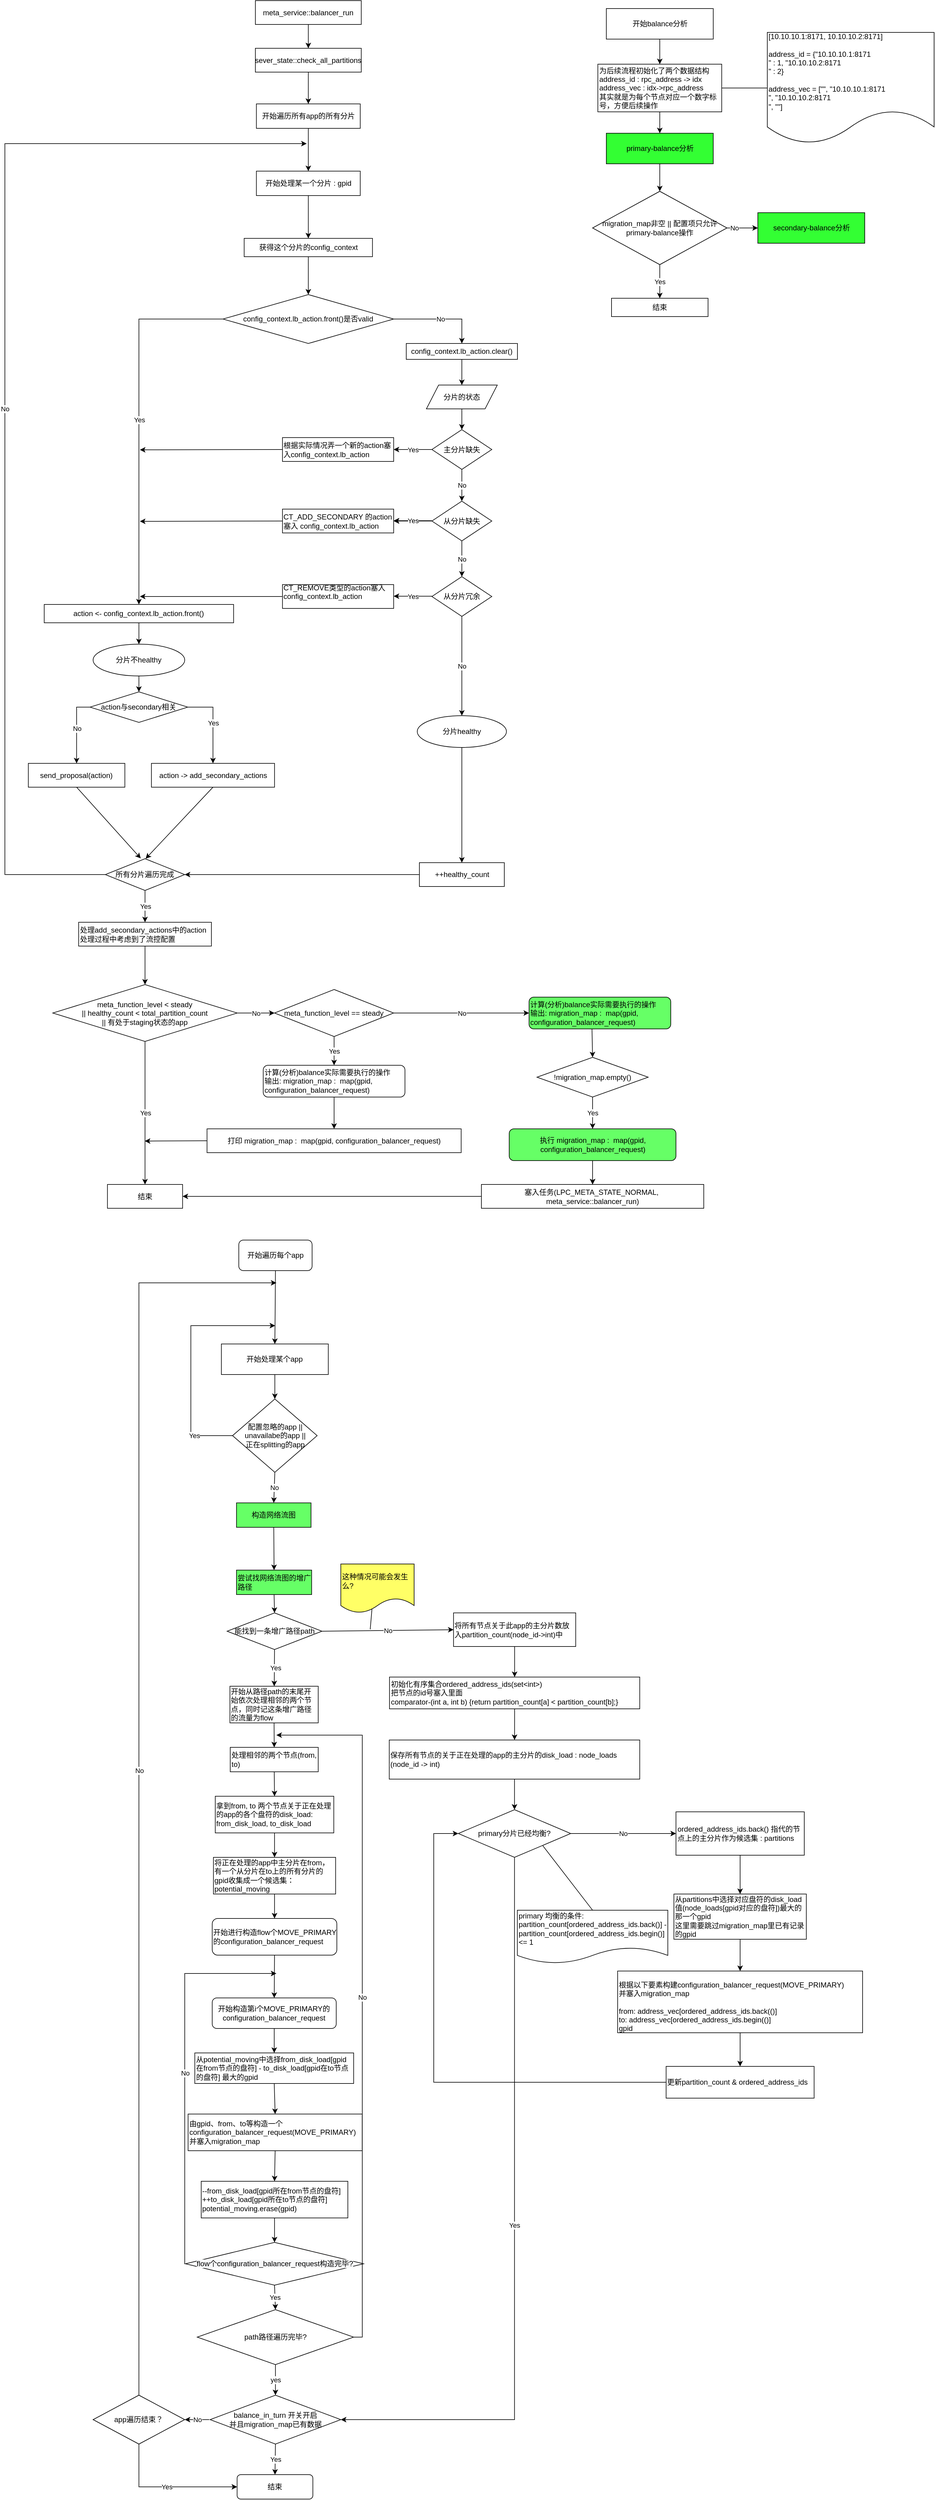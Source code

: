 <mxfile version="17.4.0" type="github">
  <diagram name="Page-1" id="edf60f1a-56cd-e834-aa8a-f176f3a09ee4">
    <mxGraphModel dx="1186" dy="764" grid="1" gridSize="13" guides="1" tooltips="1" connect="1" arrows="1" fold="1" page="1" pageScale="1" pageWidth="1200" pageHeight="1920" background="none" math="0" shadow="0">
      <root>
        <mxCell id="0" />
        <mxCell id="1" parent="0" />
        <mxCell id="inHCAh-rtTuk2Lil4JLo-1" value="开始遍历所有app的所有分片" style="rounded=0;whiteSpace=wrap;html=1;" parent="1" vertex="1">
          <mxGeometry x="489.69" y="221" width="170" height="40" as="geometry" />
        </mxCell>
        <mxCell id="inHCAh-rtTuk2Lil4JLo-2" value="开始处理某一个分片 : gpid" style="rounded=0;whiteSpace=wrap;html=1;" parent="1" vertex="1">
          <mxGeometry x="489.69" y="331" width="170" height="40" as="geometry" />
        </mxCell>
        <mxCell id="inHCAh-rtTuk2Lil4JLo-3" value="获得这个分片的config_context" style="rounded=0;whiteSpace=wrap;html=1;align=center;" parent="1" vertex="1">
          <mxGeometry x="469.69" y="441" width="210" height="30" as="geometry" />
        </mxCell>
        <mxCell id="inHCAh-rtTuk2Lil4JLo-4" value="config_context.lb_action.front()是否valid" style="rhombus;whiteSpace=wrap;html=1;" parent="1" vertex="1">
          <mxGeometry x="435" y="533" width="279.38" height="80" as="geometry" />
        </mxCell>
        <mxCell id="inHCAh-rtTuk2Lil4JLo-5" value="action &amp;lt;- config_context.lb_action.front()" style="rounded=0;whiteSpace=wrap;html=1;" parent="1" vertex="1">
          <mxGeometry x="142.38" y="1040" width="310" height="30" as="geometry" />
        </mxCell>
        <mxCell id="inHCAh-rtTuk2Lil4JLo-13" value="action与secondary相关" style="rhombus;whiteSpace=wrap;html=1;" parent="1" vertex="1">
          <mxGeometry x="217.38" y="1183" width="160" height="50" as="geometry" />
        </mxCell>
        <mxCell id="inHCAh-rtTuk2Lil4JLo-14" value="send_proposal(action)" style="rounded=0;whiteSpace=wrap;html=1;" parent="1" vertex="1">
          <mxGeometry x="116.38" y="1300" width="158" height="39" as="geometry" />
        </mxCell>
        <mxCell id="inHCAh-rtTuk2Lil4JLo-15" value="action -&amp;gt; add_secondary_actions" style="rounded=0;whiteSpace=wrap;html=1;" parent="1" vertex="1">
          <mxGeometry x="317.88" y="1300" width="201.5" height="39" as="geometry" />
        </mxCell>
        <mxCell id="inHCAh-rtTuk2Lil4JLo-18" value="meta_function_level &amp;lt; steady&lt;br&gt;|| healthy_count &amp;lt; total_partition_count&lt;br&gt;|| 有处于staging状态的app" style="rhombus;whiteSpace=wrap;html=1;align=center;" parent="1" vertex="1">
          <mxGeometry x="156.38" y="1662" width="302" height="93" as="geometry" />
        </mxCell>
        <mxCell id="inHCAh-rtTuk2Lil4JLo-19" value="结束" style="rounded=0;whiteSpace=wrap;html=1;" parent="1" vertex="1">
          <mxGeometry x="245.88" y="1989" width="123" height="39" as="geometry" />
        </mxCell>
        <mxCell id="inHCAh-rtTuk2Lil4JLo-20" value="meta_function_level == steady" style="rhombus;whiteSpace=wrap;html=1;" parent="1" vertex="1">
          <mxGeometry x="519.38" y="1670" width="195" height="77" as="geometry" />
        </mxCell>
        <mxCell id="inHCAh-rtTuk2Lil4JLo-22" value="&lt;span&gt;计算(分析)balance实际需要执行的操作&lt;/span&gt;&lt;br&gt;&lt;span&gt;输出: migration_map :&amp;nbsp;&amp;nbsp;&lt;/span&gt;&lt;span&gt;map(gpid, configuration_balancer_request)&lt;/span&gt;" style="rounded=1;whiteSpace=wrap;html=1;align=left;" parent="1" vertex="1">
          <mxGeometry x="500.88" y="1794" width="232" height="52" as="geometry" />
        </mxCell>
        <mxCell id="inHCAh-rtTuk2Lil4JLo-24" value="!migration_map.empty()" style="rhombus;whiteSpace=wrap;html=1;" parent="1" vertex="1">
          <mxGeometry x="949" y="1781" width="182" height="65" as="geometry" />
        </mxCell>
        <mxCell id="inHCAh-rtTuk2Lil4JLo-26" value="&lt;span style=&quot;text-align: left&quot;&gt;打印 migration_map :&amp;nbsp;&amp;nbsp;&lt;/span&gt;&lt;span style=&quot;text-align: left&quot;&gt;map(gpid, configuration_balancer_request)&lt;/span&gt;" style="rounded=0;whiteSpace=wrap;html=1;" parent="1" vertex="1">
          <mxGeometry x="408.88" y="1898" width="416" height="39" as="geometry" />
        </mxCell>
        <mxCell id="inHCAh-rtTuk2Lil4JLo-27" value="塞入任务(LPC_META_STATE_NORMAL,&amp;nbsp; meta_service::balancer_run)" style="rounded=0;whiteSpace=wrap;html=1;" parent="1" vertex="1">
          <mxGeometry x="858" y="1989" width="364" height="39" as="geometry" />
        </mxCell>
        <mxCell id="inHCAh-rtTuk2Lil4JLo-28" value="" style="endArrow=classic;html=1;rounded=0;exitX=0.5;exitY=1;exitDx=0;exitDy=0;entryX=0.5;entryY=0;entryDx=0;entryDy=0;" parent="1" source="inHCAh-rtTuk2Lil4JLo-1" target="inHCAh-rtTuk2Lil4JLo-2" edge="1">
          <mxGeometry width="50" height="50" relative="1" as="geometry">
            <mxPoint x="698" y="466" as="sourcePoint" />
            <mxPoint x="748" y="416" as="targetPoint" />
          </mxGeometry>
        </mxCell>
        <mxCell id="inHCAh-rtTuk2Lil4JLo-29" value="" style="endArrow=classic;html=1;rounded=0;exitX=0.5;exitY=1;exitDx=0;exitDy=0;entryX=0.5;entryY=0;entryDx=0;entryDy=0;" parent="1" source="inHCAh-rtTuk2Lil4JLo-2" target="inHCAh-rtTuk2Lil4JLo-3" edge="1">
          <mxGeometry width="50" height="50" relative="1" as="geometry">
            <mxPoint x="698" y="596" as="sourcePoint" />
            <mxPoint x="748" y="546" as="targetPoint" />
          </mxGeometry>
        </mxCell>
        <mxCell id="inHCAh-rtTuk2Lil4JLo-30" value="" style="endArrow=classic;html=1;rounded=0;exitX=0.5;exitY=1;exitDx=0;exitDy=0;entryX=0.5;entryY=0;entryDx=0;entryDy=0;" parent="1" source="inHCAh-rtTuk2Lil4JLo-3" target="inHCAh-rtTuk2Lil4JLo-4" edge="1">
          <mxGeometry width="50" height="50" relative="1" as="geometry">
            <mxPoint x="698" y="700" as="sourcePoint" />
            <mxPoint x="748" y="650" as="targetPoint" />
          </mxGeometry>
        </mxCell>
        <mxCell id="inHCAh-rtTuk2Lil4JLo-33" value="分片不healthy" style="ellipse;whiteSpace=wrap;html=1;" parent="1" vertex="1">
          <mxGeometry x="222.38" y="1105" width="150" height="52" as="geometry" />
        </mxCell>
        <mxCell id="inHCAh-rtTuk2Lil4JLo-34" value="分片的状态" style="shape=parallelogram;perimeter=parallelogramPerimeter;whiteSpace=wrap;html=1;fixedSize=1;" parent="1" vertex="1">
          <mxGeometry x="768" y="681" width="116" height="39" as="geometry" />
        </mxCell>
        <mxCell id="inHCAh-rtTuk2Lil4JLo-35" value="主分片缺失" style="rhombus;whiteSpace=wrap;html=1;" parent="1" vertex="1">
          <mxGeometry x="777" y="754" width="98" height="65" as="geometry" />
        </mxCell>
        <mxCell id="inHCAh-rtTuk2Lil4JLo-113" value="" style="edgeStyle=orthogonalEdgeStyle;rounded=0;orthogonalLoop=1;jettySize=auto;html=1;" parent="1" source="inHCAh-rtTuk2Lil4JLo-36" target="inHCAh-rtTuk2Lil4JLo-84" edge="1">
          <mxGeometry relative="1" as="geometry" />
        </mxCell>
        <mxCell id="inHCAh-rtTuk2Lil4JLo-36" value="从分片缺失" style="rhombus;whiteSpace=wrap;html=1;" parent="1" vertex="1">
          <mxGeometry x="777" y="871" width="98" height="65" as="geometry" />
        </mxCell>
        <mxCell id="inHCAh-rtTuk2Lil4JLo-37" value="从分片冗余" style="rhombus;whiteSpace=wrap;html=1;" parent="1" vertex="1">
          <mxGeometry x="777" y="994.5" width="98" height="65" as="geometry" />
        </mxCell>
        <mxCell id="inHCAh-rtTuk2Lil4JLo-38" value="" style="endArrow=classic;html=1;rounded=0;exitX=0.5;exitY=1;exitDx=0;exitDy=0;entryX=0.5;entryY=0;entryDx=0;entryDy=0;" parent="1" source="inHCAh-rtTuk2Lil4JLo-34" target="inHCAh-rtTuk2Lil4JLo-35" edge="1">
          <mxGeometry width="50" height="50" relative="1" as="geometry">
            <mxPoint x="663" y="895" as="sourcePoint" />
            <mxPoint x="713" y="845" as="targetPoint" />
          </mxGeometry>
        </mxCell>
        <mxCell id="inHCAh-rtTuk2Lil4JLo-44" value="" style="endArrow=classic;html=1;rounded=0;exitX=0.5;exitY=1;exitDx=0;exitDy=0;entryX=0.5;entryY=0;entryDx=0;entryDy=0;" parent="1" source="inHCAh-rtTuk2Lil4JLo-35" target="inHCAh-rtTuk2Lil4JLo-36" edge="1">
          <mxGeometry relative="1" as="geometry">
            <mxPoint x="572" y="897" as="sourcePoint" />
            <mxPoint x="732" y="897" as="targetPoint" />
          </mxGeometry>
        </mxCell>
        <mxCell id="inHCAh-rtTuk2Lil4JLo-45" value="No" style="edgeLabel;resizable=0;html=1;align=center;verticalAlign=middle;" parent="inHCAh-rtTuk2Lil4JLo-44" connectable="0" vertex="1">
          <mxGeometry relative="1" as="geometry" />
        </mxCell>
        <mxCell id="inHCAh-rtTuk2Lil4JLo-47" value="" style="endArrow=classic;html=1;rounded=0;entryX=0.5;entryY=0;entryDx=0;entryDy=0;exitX=0.5;exitY=1;exitDx=0;exitDy=0;" parent="1" source="inHCAh-rtTuk2Lil4JLo-36" target="inHCAh-rtTuk2Lil4JLo-37" edge="1">
          <mxGeometry relative="1" as="geometry">
            <mxPoint x="910" y="936" as="sourcePoint" />
            <mxPoint x="839" y="884" as="targetPoint" />
          </mxGeometry>
        </mxCell>
        <mxCell id="inHCAh-rtTuk2Lil4JLo-48" value="No" style="edgeLabel;resizable=0;html=1;align=center;verticalAlign=middle;" parent="inHCAh-rtTuk2Lil4JLo-47" connectable="0" vertex="1">
          <mxGeometry relative="1" as="geometry" />
        </mxCell>
        <mxCell id="inHCAh-rtTuk2Lil4JLo-49" value="" style="endArrow=classic;html=1;rounded=0;entryX=0.5;entryY=0;entryDx=0;entryDy=0;exitX=0.5;exitY=1;exitDx=0;exitDy=0;" parent="1" source="inHCAh-rtTuk2Lil4JLo-37" target="inHCAh-rtTuk2Lil4JLo-63" edge="1">
          <mxGeometry relative="1" as="geometry">
            <mxPoint x="1001" y="988" as="sourcePoint" />
            <mxPoint x="826" y="1079" as="targetPoint" />
          </mxGeometry>
        </mxCell>
        <mxCell id="inHCAh-rtTuk2Lil4JLo-50" value="No" style="edgeLabel;resizable=0;html=1;align=center;verticalAlign=middle;" parent="inHCAh-rtTuk2Lil4JLo-49" connectable="0" vertex="1">
          <mxGeometry relative="1" as="geometry" />
        </mxCell>
        <mxCell id="inHCAh-rtTuk2Lil4JLo-51" value="" style="endArrow=classic;html=1;rounded=0;exitX=0.5;exitY=1;exitDx=0;exitDy=0;entryX=0.5;entryY=0;entryDx=0;entryDy=0;" parent="1" source="inHCAh-rtTuk2Lil4JLo-5" target="inHCAh-rtTuk2Lil4JLo-33" edge="1">
          <mxGeometry width="50" height="50" relative="1" as="geometry">
            <mxPoint x="571.38" y="1194" as="sourcePoint" />
            <mxPoint x="621.38" y="1144" as="targetPoint" />
          </mxGeometry>
        </mxCell>
        <mxCell id="inHCAh-rtTuk2Lil4JLo-52" value="" style="endArrow=classic;html=1;rounded=0;exitX=0;exitY=0.5;exitDx=0;exitDy=0;entryX=0.5;entryY=0;entryDx=0;entryDy=0;edgeStyle=orthogonalEdgeStyle;" parent="1" source="inHCAh-rtTuk2Lil4JLo-4" target="inHCAh-rtTuk2Lil4JLo-5" edge="1">
          <mxGeometry relative="1" as="geometry">
            <mxPoint x="494" y="637" as="sourcePoint" />
            <mxPoint x="698" y="663" as="targetPoint" />
          </mxGeometry>
        </mxCell>
        <mxCell id="inHCAh-rtTuk2Lil4JLo-53" value="Yes" style="edgeLabel;resizable=0;html=1;align=center;verticalAlign=middle;" parent="inHCAh-rtTuk2Lil4JLo-52" connectable="0" vertex="1">
          <mxGeometry relative="1" as="geometry" />
        </mxCell>
        <mxCell id="inHCAh-rtTuk2Lil4JLo-54" value="" style="endArrow=classic;html=1;rounded=0;exitX=1;exitY=0.5;exitDx=0;exitDy=0;entryX=0.5;entryY=0;entryDx=0;entryDy=0;edgeStyle=orthogonalEdgeStyle;" parent="1" source="inHCAh-rtTuk2Lil4JLo-4" target="inHCAh-rtTuk2Lil4JLo-81" edge="1">
          <mxGeometry relative="1" as="geometry">
            <mxPoint x="1047" y="533" as="sourcePoint" />
            <mxPoint x="962" y="641" as="targetPoint" />
          </mxGeometry>
        </mxCell>
        <mxCell id="inHCAh-rtTuk2Lil4JLo-55" value="No" style="edgeLabel;resizable=0;html=1;align=center;verticalAlign=middle;" parent="inHCAh-rtTuk2Lil4JLo-54" connectable="0" vertex="1">
          <mxGeometry relative="1" as="geometry" />
        </mxCell>
        <mxCell id="inHCAh-rtTuk2Lil4JLo-56" value="" style="endArrow=classic;html=1;rounded=0;exitX=0.5;exitY=1;exitDx=0;exitDy=0;entryX=0.5;entryY=0;entryDx=0;entryDy=0;" parent="1" source="inHCAh-rtTuk2Lil4JLo-33" target="inHCAh-rtTuk2Lil4JLo-13" edge="1">
          <mxGeometry width="50" height="50" relative="1" as="geometry">
            <mxPoint x="103.38" y="1103" as="sourcePoint" />
            <mxPoint x="153.38" y="1053" as="targetPoint" />
          </mxGeometry>
        </mxCell>
        <mxCell id="inHCAh-rtTuk2Lil4JLo-58" value="" style="endArrow=classic;html=1;rounded=0;exitX=0;exitY=0.5;exitDx=0;exitDy=0;edgeStyle=orthogonalEdgeStyle;entryX=0.5;entryY=0;entryDx=0;entryDy=0;" parent="1" source="inHCAh-rtTuk2Lil4JLo-13" target="inHCAh-rtTuk2Lil4JLo-14" edge="1">
          <mxGeometry relative="1" as="geometry">
            <mxPoint x="90.38" y="1235" as="sourcePoint" />
            <mxPoint x="195" y="1293.5" as="targetPoint" />
          </mxGeometry>
        </mxCell>
        <mxCell id="inHCAh-rtTuk2Lil4JLo-59" value="No" style="edgeLabel;resizable=0;html=1;align=center;verticalAlign=middle;" parent="inHCAh-rtTuk2Lil4JLo-58" connectable="0" vertex="1">
          <mxGeometry relative="1" as="geometry" />
        </mxCell>
        <mxCell id="inHCAh-rtTuk2Lil4JLo-60" value="" style="endArrow=classic;html=1;rounded=0;entryX=0.5;entryY=0;entryDx=0;entryDy=0;exitX=1;exitY=0.5;exitDx=0;exitDy=0;edgeStyle=orthogonalEdgeStyle;" parent="1" source="inHCAh-rtTuk2Lil4JLo-13" target="inHCAh-rtTuk2Lil4JLo-15" edge="1">
          <mxGeometry relative="1" as="geometry">
            <mxPoint x="230.38" y="1221" as="sourcePoint" />
            <mxPoint x="208.38" y="1313" as="targetPoint" />
          </mxGeometry>
        </mxCell>
        <mxCell id="inHCAh-rtTuk2Lil4JLo-61" value="Yes" style="edgeLabel;resizable=0;html=1;align=center;verticalAlign=middle;" parent="inHCAh-rtTuk2Lil4JLo-60" connectable="0" vertex="1">
          <mxGeometry relative="1" as="geometry" />
        </mxCell>
        <mxCell id="inHCAh-rtTuk2Lil4JLo-62" value="++healthy_count" style="rounded=0;whiteSpace=wrap;html=1;" parent="1" vertex="1">
          <mxGeometry x="756.5" y="1462.5" width="139" height="39" as="geometry" />
        </mxCell>
        <mxCell id="inHCAh-rtTuk2Lil4JLo-63" value="分片healthy" style="ellipse;whiteSpace=wrap;html=1;" parent="1" vertex="1">
          <mxGeometry x="753" y="1222" width="146" height="52" as="geometry" />
        </mxCell>
        <mxCell id="inHCAh-rtTuk2Lil4JLo-64" value="" style="endArrow=classic;html=1;rounded=0;exitX=0.5;exitY=1;exitDx=0;exitDy=0;entryX=0.5;entryY=0;entryDx=0;entryDy=0;" parent="1" source="inHCAh-rtTuk2Lil4JLo-63" target="inHCAh-rtTuk2Lil4JLo-62" edge="1">
          <mxGeometry width="50" height="50" relative="1" as="geometry">
            <mxPoint x="572" y="1194" as="sourcePoint" />
            <mxPoint x="622" y="1144" as="targetPoint" />
          </mxGeometry>
        </mxCell>
        <mxCell id="inHCAh-rtTuk2Lil4JLo-65" value="" style="endArrow=classic;html=1;rounded=0;exitX=0.5;exitY=1;exitDx=0;exitDy=0;entryX=0.463;entryY=-0.013;entryDx=0;entryDy=0;entryPerimeter=0;" parent="1" edge="1">
          <mxGeometry width="50" height="50" relative="1" as="geometry">
            <mxPoint x="195.38" y="1339" as="sourcePoint" />
            <mxPoint x="300.375" y="1455.493" as="targetPoint" />
          </mxGeometry>
        </mxCell>
        <mxCell id="inHCAh-rtTuk2Lil4JLo-66" value="" style="endArrow=classic;html=1;rounded=0;exitX=0.5;exitY=1;exitDx=0;exitDy=0;entryX=0.5;entryY=0;entryDx=0;entryDy=0;" parent="1" source="inHCAh-rtTuk2Lil4JLo-15" edge="1">
          <mxGeometry width="50" height="50" relative="1" as="geometry">
            <mxPoint x="493.38" y="1441" as="sourcePoint" />
            <mxPoint x="308.415" y="1456" as="targetPoint" />
          </mxGeometry>
        </mxCell>
        <mxCell id="inHCAh-rtTuk2Lil4JLo-68" value="处理add_secondary_actions中的action&lt;br&gt;处理过程中考虑到了流控配置" style="rounded=0;whiteSpace=wrap;html=1;align=left;" parent="1" vertex="1">
          <mxGeometry x="198.73" y="1560" width="217.31" height="39" as="geometry" />
        </mxCell>
        <mxCell id="inHCAh-rtTuk2Lil4JLo-69" value="所有分片遍历完成" style="rhombus;whiteSpace=wrap;html=1;" parent="1" vertex="1">
          <mxGeometry x="242.38" y="1456" width="130" height="52" as="geometry" />
        </mxCell>
        <mxCell id="inHCAh-rtTuk2Lil4JLo-71" value="" style="endArrow=classic;html=1;rounded=0;exitX=0;exitY=0.5;exitDx=0;exitDy=0;edgeStyle=orthogonalEdgeStyle;" parent="1" source="inHCAh-rtTuk2Lil4JLo-69" edge="1">
          <mxGeometry relative="1" as="geometry">
            <mxPoint x="117" y="1235" as="sourcePoint" />
            <mxPoint x="572" y="286" as="targetPoint" />
            <Array as="points">
              <mxPoint x="78" y="1482" />
              <mxPoint x="78" y="286" />
            </Array>
          </mxGeometry>
        </mxCell>
        <mxCell id="inHCAh-rtTuk2Lil4JLo-72" value="No" style="edgeLabel;resizable=0;html=1;align=center;verticalAlign=middle;" parent="inHCAh-rtTuk2Lil4JLo-71" connectable="0" vertex="1">
          <mxGeometry relative="1" as="geometry" />
        </mxCell>
        <mxCell id="inHCAh-rtTuk2Lil4JLo-74" value="" style="endArrow=classic;html=1;rounded=0;exitX=0.5;exitY=1;exitDx=0;exitDy=0;entryX=0.5;entryY=0;entryDx=0;entryDy=0;" parent="1" source="inHCAh-rtTuk2Lil4JLo-69" target="inHCAh-rtTuk2Lil4JLo-68" edge="1">
          <mxGeometry relative="1" as="geometry">
            <mxPoint x="169" y="1306.5" as="sourcePoint" />
            <mxPoint x="269" y="1306.5" as="targetPoint" />
          </mxGeometry>
        </mxCell>
        <mxCell id="inHCAh-rtTuk2Lil4JLo-75" value="Yes" style="edgeLabel;resizable=0;html=1;align=center;verticalAlign=middle;" parent="inHCAh-rtTuk2Lil4JLo-74" connectable="0" vertex="1">
          <mxGeometry relative="1" as="geometry" />
        </mxCell>
        <mxCell id="inHCAh-rtTuk2Lil4JLo-77" value="" style="endArrow=classic;html=1;rounded=0;exitX=0;exitY=0.5;exitDx=0;exitDy=0;entryX=1;entryY=0.5;entryDx=0;entryDy=0;" parent="1" source="inHCAh-rtTuk2Lil4JLo-62" target="inHCAh-rtTuk2Lil4JLo-69" edge="1">
          <mxGeometry relative="1" as="geometry">
            <mxPoint x="585" y="1261" as="sourcePoint" />
            <mxPoint x="685" y="1261" as="targetPoint" />
          </mxGeometry>
        </mxCell>
        <mxCell id="inHCAh-rtTuk2Lil4JLo-79" value="" style="endArrow=classic;html=1;rounded=0;exitX=0.5;exitY=1;exitDx=0;exitDy=0;entryX=0.5;entryY=0;entryDx=0;entryDy=0;" parent="1" source="inHCAh-rtTuk2Lil4JLo-68" target="inHCAh-rtTuk2Lil4JLo-18" edge="1">
          <mxGeometry width="50" height="50" relative="1" as="geometry">
            <mxPoint x="533" y="1590" as="sourcePoint" />
            <mxPoint x="583" y="1540" as="targetPoint" />
          </mxGeometry>
        </mxCell>
        <mxCell id="inHCAh-rtTuk2Lil4JLo-81" value="&lt;span&gt;config_context.lb_action.clear()&lt;/span&gt;" style="rounded=0;whiteSpace=wrap;html=1;" parent="1" vertex="1">
          <mxGeometry x="735" y="613" width="182" height="26" as="geometry" />
        </mxCell>
        <mxCell id="inHCAh-rtTuk2Lil4JLo-82" value="" style="endArrow=classic;html=1;rounded=0;exitX=0.5;exitY=1;exitDx=0;exitDy=0;" parent="1" source="inHCAh-rtTuk2Lil4JLo-81" target="inHCAh-rtTuk2Lil4JLo-34" edge="1">
          <mxGeometry width="50" height="50" relative="1" as="geometry">
            <mxPoint x="533" y="791" as="sourcePoint" />
            <mxPoint x="583" y="741" as="targetPoint" />
          </mxGeometry>
        </mxCell>
        <mxCell id="inHCAh-rtTuk2Lil4JLo-83" value="根据实际情况弄一个新的action塞入config_context.lb_action" style="rounded=0;whiteSpace=wrap;html=1;align=left;" parent="1" vertex="1">
          <mxGeometry x="532.38" y="767" width="182" height="39" as="geometry" />
        </mxCell>
        <mxCell id="inHCAh-rtTuk2Lil4JLo-84" value="CT_ADD_SECONDARY 的action塞入 config_context.lb_action" style="rounded=0;whiteSpace=wrap;html=1;align=left;" parent="1" vertex="1">
          <mxGeometry x="532.38" y="884" width="182" height="39" as="geometry" />
        </mxCell>
        <mxCell id="inHCAh-rtTuk2Lil4JLo-85" value="CT_REMOVE类型的action塞入config_context.lb_action&lt;br&gt;&amp;nbsp;" style="rounded=0;whiteSpace=wrap;html=1;align=left;" parent="1" vertex="1">
          <mxGeometry x="532.38" y="1007.5" width="182" height="39" as="geometry" />
        </mxCell>
        <mxCell id="inHCAh-rtTuk2Lil4JLo-87" value="" style="endArrow=classic;html=1;rounded=0;exitX=0.5;exitY=1;exitDx=0;exitDy=0;entryX=0.5;entryY=0;entryDx=0;entryDy=0;" parent="1" source="inHCAh-rtTuk2Lil4JLo-20" target="inHCAh-rtTuk2Lil4JLo-22" edge="1">
          <mxGeometry relative="1" as="geometry">
            <mxPoint x="637" y="1781" as="sourcePoint" />
            <mxPoint x="737" y="1781" as="targetPoint" />
          </mxGeometry>
        </mxCell>
        <mxCell id="inHCAh-rtTuk2Lil4JLo-88" value="Yes" style="edgeLabel;resizable=0;html=1;align=center;verticalAlign=middle;" parent="inHCAh-rtTuk2Lil4JLo-87" connectable="0" vertex="1">
          <mxGeometry relative="1" as="geometry" />
        </mxCell>
        <mxCell id="inHCAh-rtTuk2Lil4JLo-89" value="" style="endArrow=classic;html=1;rounded=0;exitX=0;exitY=0.5;exitDx=0;exitDy=0;" parent="1" source="inHCAh-rtTuk2Lil4JLo-26" edge="1">
          <mxGeometry width="50" height="50" relative="1" as="geometry">
            <mxPoint x="169" y="1870" as="sourcePoint" />
            <mxPoint x="307" y="1918" as="targetPoint" />
          </mxGeometry>
        </mxCell>
        <mxCell id="inHCAh-rtTuk2Lil4JLo-90" value="" style="endArrow=classic;html=1;rounded=0;exitX=0.5;exitY=1;exitDx=0;exitDy=0;entryX=0.5;entryY=0;entryDx=0;entryDy=0;" parent="1" source="inHCAh-rtTuk2Lil4JLo-22" target="inHCAh-rtTuk2Lil4JLo-26" edge="1">
          <mxGeometry width="50" height="50" relative="1" as="geometry">
            <mxPoint x="208" y="1857" as="sourcePoint" />
            <mxPoint x="258" y="1807" as="targetPoint" />
          </mxGeometry>
        </mxCell>
        <mxCell id="inHCAh-rtTuk2Lil4JLo-92" value="&lt;span&gt;计算(分析)balance实际需要执行的操作&lt;/span&gt;&lt;br&gt;&lt;span&gt;输出: migration_map :&amp;nbsp;&amp;nbsp;&lt;/span&gt;&lt;span&gt;map(gpid, configuration_balancer_request)&lt;/span&gt;" style="rounded=1;whiteSpace=wrap;html=1;align=left;fillColor=#66FF66;" parent="1" vertex="1">
          <mxGeometry x="936" y="1682.5" width="232" height="52" as="geometry" />
        </mxCell>
        <mxCell id="inHCAh-rtTuk2Lil4JLo-93" value="" style="endArrow=classic;html=1;rounded=0;exitX=0.5;exitY=1;exitDx=0;exitDy=0;entryX=0.5;entryY=0;entryDx=0;entryDy=0;" parent="1" source="inHCAh-rtTuk2Lil4JLo-18" target="inHCAh-rtTuk2Lil4JLo-19" edge="1">
          <mxGeometry relative="1" as="geometry">
            <mxPoint x="312" y="1820" as="sourcePoint" />
            <mxPoint x="412" y="1820" as="targetPoint" />
          </mxGeometry>
        </mxCell>
        <mxCell id="inHCAh-rtTuk2Lil4JLo-94" value="Yes" style="edgeLabel;resizable=0;html=1;align=center;verticalAlign=middle;" parent="inHCAh-rtTuk2Lil4JLo-93" connectable="0" vertex="1">
          <mxGeometry relative="1" as="geometry" />
        </mxCell>
        <mxCell id="inHCAh-rtTuk2Lil4JLo-95" value="" style="endArrow=classic;html=1;rounded=0;exitX=1;exitY=0.5;exitDx=0;exitDy=0;entryX=0;entryY=0.5;entryDx=0;entryDy=0;" parent="1" source="inHCAh-rtTuk2Lil4JLo-18" target="inHCAh-rtTuk2Lil4JLo-20" edge="1">
          <mxGeometry relative="1" as="geometry">
            <mxPoint x="481" y="1651" as="sourcePoint" />
            <mxPoint x="581" y="1651" as="targetPoint" />
          </mxGeometry>
        </mxCell>
        <mxCell id="inHCAh-rtTuk2Lil4JLo-96" value="No" style="edgeLabel;resizable=0;html=1;align=center;verticalAlign=middle;" parent="inHCAh-rtTuk2Lil4JLo-95" connectable="0" vertex="1">
          <mxGeometry relative="1" as="geometry" />
        </mxCell>
        <mxCell id="inHCAh-rtTuk2Lil4JLo-98" value="" style="endArrow=classic;html=1;rounded=0;entryX=0;entryY=0.5;entryDx=0;entryDy=0;exitX=1;exitY=0.5;exitDx=0;exitDy=0;" parent="1" source="inHCAh-rtTuk2Lil4JLo-20" target="inHCAh-rtTuk2Lil4JLo-92" edge="1">
          <mxGeometry relative="1" as="geometry">
            <mxPoint x="715" y="1703" as="sourcePoint" />
            <mxPoint x="815" y="1703" as="targetPoint" />
          </mxGeometry>
        </mxCell>
        <mxCell id="inHCAh-rtTuk2Lil4JLo-99" value="No" style="edgeLabel;resizable=0;html=1;align=center;verticalAlign=middle;" parent="inHCAh-rtTuk2Lil4JLo-98" connectable="0" vertex="1">
          <mxGeometry relative="1" as="geometry" />
        </mxCell>
        <mxCell id="inHCAh-rtTuk2Lil4JLo-100" value="" style="endArrow=classic;html=1;rounded=0;exitX=0.444;exitY=0.99;exitDx=0;exitDy=0;exitPerimeter=0;entryX=0.5;entryY=0;entryDx=0;entryDy=0;" parent="1" source="inHCAh-rtTuk2Lil4JLo-92" target="inHCAh-rtTuk2Lil4JLo-24" edge="1">
          <mxGeometry width="50" height="50" relative="1" as="geometry">
            <mxPoint x="1079" y="1805" as="sourcePoint" />
            <mxPoint x="1129" y="1755" as="targetPoint" />
          </mxGeometry>
        </mxCell>
        <mxCell id="inHCAh-rtTuk2Lil4JLo-102" value="" style="endArrow=classic;html=1;rounded=0;exitX=0.5;exitY=1;exitDx=0;exitDy=0;" parent="1" target="inHCAh-rtTuk2Lil4JLo-27" edge="1">
          <mxGeometry width="50" height="50" relative="1" as="geometry">
            <mxPoint x="1040" y="1937" as="sourcePoint" />
            <mxPoint x="1272" y="1859" as="targetPoint" />
          </mxGeometry>
        </mxCell>
        <mxCell id="inHCAh-rtTuk2Lil4JLo-103" value="" style="endArrow=classic;html=1;rounded=0;exitX=0.5;exitY=1;exitDx=0;exitDy=0;" parent="1" source="inHCAh-rtTuk2Lil4JLo-24" edge="1">
          <mxGeometry relative="1" as="geometry">
            <mxPoint x="1170" y="1833" as="sourcePoint" />
            <mxPoint x="1040" y="1898" as="targetPoint" />
          </mxGeometry>
        </mxCell>
        <mxCell id="inHCAh-rtTuk2Lil4JLo-104" value="Yes" style="edgeLabel;resizable=0;html=1;align=center;verticalAlign=middle;" parent="inHCAh-rtTuk2Lil4JLo-103" connectable="0" vertex="1">
          <mxGeometry relative="1" as="geometry" />
        </mxCell>
        <mxCell id="inHCAh-rtTuk2Lil4JLo-105" value="" style="endArrow=classic;html=1;rounded=0;exitX=0;exitY=0.5;exitDx=0;exitDy=0;entryX=1;entryY=0.5;entryDx=0;entryDy=0;" parent="1" source="inHCAh-rtTuk2Lil4JLo-27" target="inHCAh-rtTuk2Lil4JLo-19" edge="1">
          <mxGeometry width="50" height="50" relative="1" as="geometry">
            <mxPoint x="637" y="2104" as="sourcePoint" />
            <mxPoint x="687" y="2054" as="targetPoint" />
          </mxGeometry>
        </mxCell>
        <mxCell id="inHCAh-rtTuk2Lil4JLo-106" value="" style="endArrow=classic;html=1;rounded=0;exitX=0;exitY=0.5;exitDx=0;exitDy=0;entryX=1;entryY=0.5;entryDx=0;entryDy=0;" parent="1" source="inHCAh-rtTuk2Lil4JLo-35" target="inHCAh-rtTuk2Lil4JLo-83" edge="1">
          <mxGeometry relative="1" as="geometry">
            <mxPoint x="689" y="845" as="sourcePoint" />
            <mxPoint x="789" y="845" as="targetPoint" />
          </mxGeometry>
        </mxCell>
        <mxCell id="inHCAh-rtTuk2Lil4JLo-107" value="Yes" style="edgeLabel;resizable=0;html=1;align=center;verticalAlign=middle;" parent="inHCAh-rtTuk2Lil4JLo-106" connectable="0" vertex="1">
          <mxGeometry relative="1" as="geometry" />
        </mxCell>
        <mxCell id="inHCAh-rtTuk2Lil4JLo-109" value="" style="endArrow=classic;html=1;rounded=0;entryX=1;entryY=0.5;entryDx=0;entryDy=0;" parent="1" edge="1">
          <mxGeometry relative="1" as="geometry">
            <mxPoint x="777" y="903" as="sourcePoint" />
            <mxPoint x="714.38" y="903" as="targetPoint" />
          </mxGeometry>
        </mxCell>
        <mxCell id="inHCAh-rtTuk2Lil4JLo-110" value="Yes" style="edgeLabel;resizable=0;html=1;align=center;verticalAlign=middle;" parent="inHCAh-rtTuk2Lil4JLo-109" connectable="0" vertex="1">
          <mxGeometry relative="1" as="geometry" />
        </mxCell>
        <mxCell id="inHCAh-rtTuk2Lil4JLo-111" value="" style="endArrow=classic;html=1;rounded=0;exitX=0;exitY=0.5;exitDx=0;exitDy=0;entryX=1;entryY=0.5;entryDx=0;entryDy=0;" parent="1" edge="1">
          <mxGeometry relative="1" as="geometry">
            <mxPoint x="777" y="1026.5" as="sourcePoint" />
            <mxPoint x="714.38" y="1026.5" as="targetPoint" />
          </mxGeometry>
        </mxCell>
        <mxCell id="inHCAh-rtTuk2Lil4JLo-112" value="Yes" style="edgeLabel;resizable=0;html=1;align=center;verticalAlign=middle;" parent="inHCAh-rtTuk2Lil4JLo-111" connectable="0" vertex="1">
          <mxGeometry relative="1" as="geometry" />
        </mxCell>
        <mxCell id="inHCAh-rtTuk2Lil4JLo-114" value="" style="endArrow=classic;html=1;rounded=0;exitX=0;exitY=0.5;exitDx=0;exitDy=0;" parent="1" source="inHCAh-rtTuk2Lil4JLo-83" edge="1">
          <mxGeometry width="50" height="50" relative="1" as="geometry">
            <mxPoint x="416" y="895" as="sourcePoint" />
            <mxPoint x="299" y="787" as="targetPoint" />
          </mxGeometry>
        </mxCell>
        <mxCell id="inHCAh-rtTuk2Lil4JLo-115" value="" style="endArrow=classic;html=1;rounded=0;exitX=0;exitY=0.5;exitDx=0;exitDy=0;" parent="1" source="inHCAh-rtTuk2Lil4JLo-84" edge="1">
          <mxGeometry width="50" height="50" relative="1" as="geometry">
            <mxPoint x="390" y="947" as="sourcePoint" />
            <mxPoint x="299" y="904" as="targetPoint" />
          </mxGeometry>
        </mxCell>
        <mxCell id="inHCAh-rtTuk2Lil4JLo-116" value="" style="endArrow=classic;html=1;rounded=0;exitX=0;exitY=0.5;exitDx=0;exitDy=0;" parent="1" source="inHCAh-rtTuk2Lil4JLo-85" edge="1">
          <mxGeometry width="50" height="50" relative="1" as="geometry">
            <mxPoint x="455" y="999" as="sourcePoint" />
            <mxPoint x="299" y="1027" as="targetPoint" />
          </mxGeometry>
        </mxCell>
        <mxCell id="inHCAh-rtTuk2Lil4JLo-118" value="" style="edgeStyle=orthogonalEdgeStyle;rounded=0;orthogonalLoop=1;jettySize=auto;html=1;" parent="1" source="inHCAh-rtTuk2Lil4JLo-117" target="inHCAh-rtTuk2Lil4JLo-27" edge="1">
          <mxGeometry relative="1" as="geometry" />
        </mxCell>
        <mxCell id="inHCAh-rtTuk2Lil4JLo-117" value="&lt;span style=&quot;text-align: left&quot;&gt;执行 migration_map :&amp;nbsp;&amp;nbsp;&lt;/span&gt;&lt;span style=&quot;text-align: left&quot;&gt;map(gpid, configuration_balancer_request)&lt;/span&gt;" style="rounded=1;whiteSpace=wrap;html=1;fillColor=#66FF66;" parent="1" vertex="1">
          <mxGeometry x="903.5" y="1898" width="273" height="52" as="geometry" />
        </mxCell>
        <mxCell id="inHCAh-rtTuk2Lil4JLo-119" value="meta_service::balancer_run" style="rounded=0;whiteSpace=wrap;html=1;fillColor=#FFFFFF;" parent="1" vertex="1">
          <mxGeometry x="488.04" y="52" width="173.31" height="39" as="geometry" />
        </mxCell>
        <mxCell id="inHCAh-rtTuk2Lil4JLo-120" value="sever_state::check_all_partitions" style="rounded=0;whiteSpace=wrap;html=1;fillColor=#FFFFFF;" parent="1" vertex="1">
          <mxGeometry x="488.03" y="130" width="173.31" height="39" as="geometry" />
        </mxCell>
        <mxCell id="inHCAh-rtTuk2Lil4JLo-121" value="" style="endArrow=classic;html=1;rounded=0;exitX=0.5;exitY=1;exitDx=0;exitDy=0;entryX=0.5;entryY=0;entryDx=0;entryDy=0;" parent="1" source="inHCAh-rtTuk2Lil4JLo-119" target="inHCAh-rtTuk2Lil4JLo-120" edge="1">
          <mxGeometry width="50" height="50" relative="1" as="geometry">
            <mxPoint x="273" y="167" as="sourcePoint" />
            <mxPoint x="323" y="117" as="targetPoint" />
          </mxGeometry>
        </mxCell>
        <mxCell id="inHCAh-rtTuk2Lil4JLo-122" value="" style="endArrow=classic;html=1;rounded=0;exitX=0.5;exitY=1;exitDx=0;exitDy=0;entryX=0.5;entryY=0;entryDx=0;entryDy=0;" parent="1" source="inHCAh-rtTuk2Lil4JLo-120" target="inHCAh-rtTuk2Lil4JLo-1" edge="1">
          <mxGeometry width="50" height="50" relative="1" as="geometry">
            <mxPoint x="587.695" y="104" as="sourcePoint" />
            <mxPoint x="587.685" y="143" as="targetPoint" />
          </mxGeometry>
        </mxCell>
        <mxCell id="0hxDmn6Wgr_d0VM1-wjn-1" value="开始balance分析" style="rounded=0;whiteSpace=wrap;html=1;" vertex="1" parent="1">
          <mxGeometry x="1062.5" y="65" width="175" height="50" as="geometry" />
        </mxCell>
        <mxCell id="0hxDmn6Wgr_d0VM1-wjn-2" value="primary-balance分析" style="rounded=0;whiteSpace=wrap;html=1;fillColor=#33FF33;" vertex="1" parent="1">
          <mxGeometry x="1062.5" y="269" width="175" height="50" as="geometry" />
        </mxCell>
        <mxCell id="0hxDmn6Wgr_d0VM1-wjn-3" value="secondary-balance分析" style="rounded=0;whiteSpace=wrap;html=1;fillColor=#33FF33;" vertex="1" parent="1">
          <mxGeometry x="1310.5" y="399" width="175" height="50" as="geometry" />
        </mxCell>
        <mxCell id="0hxDmn6Wgr_d0VM1-wjn-4" value="migration_map非空 || 配置项只允许primary-balance操作" style="rhombus;whiteSpace=wrap;html=1;" vertex="1" parent="1">
          <mxGeometry x="1040" y="364" width="220" height="120" as="geometry" />
        </mxCell>
        <mxCell id="0hxDmn6Wgr_d0VM1-wjn-5" value="结束" style="rounded=0;whiteSpace=wrap;html=1;" vertex="1" parent="1">
          <mxGeometry x="1071" y="539" width="158" height="30" as="geometry" />
        </mxCell>
        <mxCell id="0hxDmn6Wgr_d0VM1-wjn-6" value="" style="endArrow=classic;html=1;rounded=0;exitX=0.5;exitY=1;exitDx=0;exitDy=0;entryX=0.5;entryY=0;entryDx=0;entryDy=0;" edge="1" parent="1" source="0hxDmn6Wgr_d0VM1-wjn-1" target="0hxDmn6Wgr_d0VM1-wjn-12">
          <mxGeometry width="50" height="50" relative="1" as="geometry">
            <mxPoint x="1390.5" y="269" as="sourcePoint" />
            <mxPoint x="1150" y="169" as="targetPoint" />
          </mxGeometry>
        </mxCell>
        <mxCell id="0hxDmn6Wgr_d0VM1-wjn-7" value="" style="endArrow=classic;html=1;rounded=0;exitX=0.5;exitY=1;exitDx=0;exitDy=0;entryX=0.5;entryY=0;entryDx=0;entryDy=0;" edge="1" parent="1" source="0hxDmn6Wgr_d0VM1-wjn-2" target="0hxDmn6Wgr_d0VM1-wjn-4">
          <mxGeometry relative="1" as="geometry">
            <mxPoint x="1360.5" y="329" as="sourcePoint" />
            <mxPoint x="1460.5" y="329" as="targetPoint" />
          </mxGeometry>
        </mxCell>
        <mxCell id="0hxDmn6Wgr_d0VM1-wjn-8" value="" style="endArrow=classic;html=1;rounded=0;exitX=0.5;exitY=1;exitDx=0;exitDy=0;" edge="1" parent="1" source="0hxDmn6Wgr_d0VM1-wjn-4" target="0hxDmn6Wgr_d0VM1-wjn-5">
          <mxGeometry relative="1" as="geometry">
            <mxPoint x="1270.5" y="529" as="sourcePoint" />
            <mxPoint x="1370.5" y="529" as="targetPoint" />
          </mxGeometry>
        </mxCell>
        <mxCell id="0hxDmn6Wgr_d0VM1-wjn-9" value="Yes" style="edgeLabel;resizable=0;html=1;align=center;verticalAlign=middle;" connectable="0" vertex="1" parent="0hxDmn6Wgr_d0VM1-wjn-8">
          <mxGeometry relative="1" as="geometry" />
        </mxCell>
        <mxCell id="0hxDmn6Wgr_d0VM1-wjn-10" value="" style="endArrow=classic;html=1;rounded=0;exitX=1;exitY=0.5;exitDx=0;exitDy=0;entryX=0;entryY=0.5;entryDx=0;entryDy=0;" edge="1" parent="1" source="0hxDmn6Wgr_d0VM1-wjn-4" target="0hxDmn6Wgr_d0VM1-wjn-3">
          <mxGeometry width="50" height="50" relative="1" as="geometry">
            <mxPoint x="1260.5" y="509" as="sourcePoint" />
            <mxPoint x="1310.5" y="459" as="targetPoint" />
          </mxGeometry>
        </mxCell>
        <mxCell id="0hxDmn6Wgr_d0VM1-wjn-11" value="No" style="edgeLabel;html=1;align=center;verticalAlign=middle;resizable=0;points=[];" vertex="1" connectable="0" parent="0hxDmn6Wgr_d0VM1-wjn-10">
          <mxGeometry x="-0.56" relative="1" as="geometry">
            <mxPoint x="1" as="offset" />
          </mxGeometry>
        </mxCell>
        <mxCell id="0hxDmn6Wgr_d0VM1-wjn-12" value="为后续流程初始化了两个数据结构&lt;br&gt;address_id : rpc_address -&amp;gt; idx&lt;br&gt;address_vec : idx-&amp;gt;rpc_address&lt;br&gt;其实就是为每个节点对应一个数字标号，方便后续操作" style="rounded=0;whiteSpace=wrap;html=1;align=left;" vertex="1" parent="1">
          <mxGeometry x="1048.63" y="156" width="202.75" height="78" as="geometry" />
        </mxCell>
        <mxCell id="0hxDmn6Wgr_d0VM1-wjn-13" value="" style="endArrow=classic;html=1;rounded=0;exitX=0.5;exitY=1;exitDx=0;exitDy=0;entryX=0.5;entryY=0;entryDx=0;entryDy=0;" edge="1" parent="1" source="0hxDmn6Wgr_d0VM1-wjn-12" target="0hxDmn6Wgr_d0VM1-wjn-2">
          <mxGeometry width="50" height="50" relative="1" as="geometry">
            <mxPoint x="1326" y="297" as="sourcePoint" />
            <mxPoint x="1376" y="247" as="targetPoint" />
          </mxGeometry>
        </mxCell>
        <mxCell id="0hxDmn6Wgr_d0VM1-wjn-14" value="[10.10.10.1:8171, 10.10.10.2:8171]&lt;br&gt;&lt;br&gt;address_id = {&quot;10.10.10.1:8171&lt;br&gt;&quot; : 1, &quot;10.10.10.2:8171&lt;br&gt;&quot; : 2}&lt;br&gt;&lt;br&gt;address_vec = [&quot;&quot;, &quot;10.10.10.1:8171&lt;br&gt;&quot;, &quot;10.10.10.2:8171&lt;br&gt;&quot;, &quot;&quot;]" style="shape=document;whiteSpace=wrap;html=1;boundedLbl=1;align=left;" vertex="1" parent="1">
          <mxGeometry x="1326" y="104" width="273" height="182" as="geometry" />
        </mxCell>
        <mxCell id="0hxDmn6Wgr_d0VM1-wjn-15" value="" style="endArrow=none;html=1;rounded=0;exitX=1;exitY=0.5;exitDx=0;exitDy=0;entryX=0;entryY=0.5;entryDx=0;entryDy=0;" edge="1" parent="1" source="0hxDmn6Wgr_d0VM1-wjn-12" target="0hxDmn6Wgr_d0VM1-wjn-14">
          <mxGeometry width="50" height="50" relative="1" as="geometry">
            <mxPoint x="1313" y="141" as="sourcePoint" />
            <mxPoint x="1363" y="91" as="targetPoint" />
          </mxGeometry>
        </mxCell>
        <mxCell id="0hxDmn6Wgr_d0VM1-wjn-16" value="开始处理某个app" style="rounded=0;whiteSpace=wrap;html=1;" vertex="1" parent="1">
          <mxGeometry x="432.38" y="2250" width="175" height="50" as="geometry" />
        </mxCell>
        <mxCell id="0hxDmn6Wgr_d0VM1-wjn-17" value="配置忽略的app || unavailabe的app ||&lt;br&gt;正在splitting的app" style="rhombus;whiteSpace=wrap;html=1;fillColor=#FFFFFF;" vertex="1" parent="1">
          <mxGeometry x="450.63" y="2340" width="138.5" height="120" as="geometry" />
        </mxCell>
        <mxCell id="0hxDmn6Wgr_d0VM1-wjn-18" value="" style="endArrow=classic;html=1;rounded=0;exitX=0.5;exitY=1;exitDx=0;exitDy=0;entryX=0.5;entryY=0;entryDx=0;entryDy=0;" edge="1" parent="1" source="0hxDmn6Wgr_d0VM1-wjn-38" target="0hxDmn6Wgr_d0VM1-wjn-16">
          <mxGeometry width="50" height="50" relative="1" as="geometry">
            <mxPoint x="519.88" y="2220" as="sourcePoint" />
            <mxPoint x="412.38" y="2360" as="targetPoint" />
            <Array as="points">
              <mxPoint x="520.38" y="2200" />
            </Array>
          </mxGeometry>
        </mxCell>
        <mxCell id="0hxDmn6Wgr_d0VM1-wjn-19" value="" style="endArrow=classic;html=1;rounded=0;exitX=0.5;exitY=1;exitDx=0;exitDy=0;entryX=0.5;entryY=0;entryDx=0;entryDy=0;" edge="1" parent="1" source="0hxDmn6Wgr_d0VM1-wjn-16" target="0hxDmn6Wgr_d0VM1-wjn-17">
          <mxGeometry width="50" height="50" relative="1" as="geometry">
            <mxPoint x="662.38" y="2380" as="sourcePoint" />
            <mxPoint x="712.38" y="2330" as="targetPoint" />
          </mxGeometry>
        </mxCell>
        <mxCell id="0hxDmn6Wgr_d0VM1-wjn-20" value="" style="endArrow=classic;html=1;rounded=0;exitX=0;exitY=0.5;exitDx=0;exitDy=0;edgeStyle=orthogonalEdgeStyle;" edge="1" parent="1" source="0hxDmn6Wgr_d0VM1-wjn-17">
          <mxGeometry width="50" height="50" relative="1" as="geometry">
            <mxPoint x="532.38" y="2570" as="sourcePoint" />
            <mxPoint x="520.38" y="2220" as="targetPoint" />
            <Array as="points">
              <mxPoint x="382.38" y="2400" />
              <mxPoint x="382.38" y="2220" />
              <mxPoint x="520.38" y="2220" />
            </Array>
          </mxGeometry>
        </mxCell>
        <mxCell id="0hxDmn6Wgr_d0VM1-wjn-21" value="Yes" style="edgeLabel;html=1;align=center;verticalAlign=middle;resizable=0;points=[];" vertex="1" connectable="0" parent="0hxDmn6Wgr_d0VM1-wjn-20">
          <mxGeometry x="-0.674" relative="1" as="geometry">
            <mxPoint as="offset" />
          </mxGeometry>
        </mxCell>
        <mxCell id="0hxDmn6Wgr_d0VM1-wjn-22" value="构造网络流图" style="rounded=0;whiteSpace=wrap;html=1;fillColor=#66FF66;" vertex="1" parent="1">
          <mxGeometry x="457.13" y="2510" width="122" height="40" as="geometry" />
        </mxCell>
        <mxCell id="0hxDmn6Wgr_d0VM1-wjn-23" value="" style="endArrow=classic;html=1;rounded=0;exitX=0.5;exitY=1;exitDx=0;exitDy=0;entryX=0.5;entryY=0;entryDx=0;entryDy=0;" edge="1" parent="1" source="0hxDmn6Wgr_d0VM1-wjn-17" target="0hxDmn6Wgr_d0VM1-wjn-22">
          <mxGeometry relative="1" as="geometry">
            <mxPoint x="682.38" y="2480" as="sourcePoint" />
            <mxPoint x="519.38" y="2460" as="targetPoint" />
            <Array as="points" />
          </mxGeometry>
        </mxCell>
        <mxCell id="0hxDmn6Wgr_d0VM1-wjn-24" value="No" style="edgeLabel;resizable=0;html=1;align=center;verticalAlign=middle;fillColor=#FFFFFF;" connectable="0" vertex="1" parent="0hxDmn6Wgr_d0VM1-wjn-23">
          <mxGeometry relative="1" as="geometry" />
        </mxCell>
        <mxCell id="0hxDmn6Wgr_d0VM1-wjn-25" value="尝试找网络流图的增广路径" style="rounded=0;whiteSpace=wrap;html=1;fillColor=#66FF66;align=left;" vertex="1" parent="1">
          <mxGeometry x="457.13" y="2620" width="123" height="40" as="geometry" />
        </mxCell>
        <mxCell id="0hxDmn6Wgr_d0VM1-wjn-26" value="" style="endArrow=classic;html=1;rounded=0;exitX=0.5;exitY=1;exitDx=0;exitDy=0;entryX=0.5;entryY=0;entryDx=0;entryDy=0;" edge="1" parent="1" source="0hxDmn6Wgr_d0VM1-wjn-22" target="0hxDmn6Wgr_d0VM1-wjn-25">
          <mxGeometry width="50" height="50" relative="1" as="geometry">
            <mxPoint x="622.38" y="2670" as="sourcePoint" />
            <mxPoint x="672.38" y="2620" as="targetPoint" />
          </mxGeometry>
        </mxCell>
        <mxCell id="0hxDmn6Wgr_d0VM1-wjn-27" value="能找到一条增广路径path" style="rhombus;whiteSpace=wrap;html=1;fillColor=#FFFFFF;" vertex="1" parent="1">
          <mxGeometry x="441.76" y="2690" width="155.25" height="60" as="geometry" />
        </mxCell>
        <mxCell id="0hxDmn6Wgr_d0VM1-wjn-28" value="" style="endArrow=classic;html=1;rounded=0;exitX=0.5;exitY=1;exitDx=0;exitDy=0;entryX=0.5;entryY=0;entryDx=0;entryDy=0;" edge="1" parent="1" source="0hxDmn6Wgr_d0VM1-wjn-25" target="0hxDmn6Wgr_d0VM1-wjn-27">
          <mxGeometry width="50" height="50" relative="1" as="geometry">
            <mxPoint x="282.38" y="2700" as="sourcePoint" />
            <mxPoint x="332.38" y="2650" as="targetPoint" />
          </mxGeometry>
        </mxCell>
        <mxCell id="0hxDmn6Wgr_d0VM1-wjn-29" value="开始从路径path的末尾开始依次处理相邻的两个节点，同时记这条增广路径的流量为flow" style="rounded=0;whiteSpace=wrap;html=1;fillColor=#FFFFFF;align=left;" vertex="1" parent="1">
          <mxGeometry x="446.38" y="2810" width="144.5" height="60" as="geometry" />
        </mxCell>
        <mxCell id="0hxDmn6Wgr_d0VM1-wjn-30" value="" style="endArrow=classic;html=1;rounded=0;exitX=0.5;exitY=1;exitDx=0;exitDy=0;" edge="1" parent="1" source="0hxDmn6Wgr_d0VM1-wjn-27" target="0hxDmn6Wgr_d0VM1-wjn-29">
          <mxGeometry width="50" height="50" relative="1" as="geometry">
            <mxPoint x="312.38" y="2770" as="sourcePoint" />
            <mxPoint x="362.38" y="2720" as="targetPoint" />
          </mxGeometry>
        </mxCell>
        <mxCell id="0hxDmn6Wgr_d0VM1-wjn-31" value="Yes" style="edgeLabel;html=1;align=center;verticalAlign=middle;resizable=0;points=[];" vertex="1" connectable="0" parent="0hxDmn6Wgr_d0VM1-wjn-30">
          <mxGeometry x="0.025" y="2" relative="1" as="geometry">
            <mxPoint y="-1" as="offset" />
          </mxGeometry>
        </mxCell>
        <mxCell id="0hxDmn6Wgr_d0VM1-wjn-32" value="处理相邻的两个节点(from, to)" style="rounded=0;whiteSpace=wrap;html=1;fillColor=#FFFFFF;align=left;" vertex="1" parent="1">
          <mxGeometry x="446.88" y="2910" width="144" height="40" as="geometry" />
        </mxCell>
        <mxCell id="0hxDmn6Wgr_d0VM1-wjn-33" value="" style="endArrow=classic;html=1;rounded=0;exitX=0.5;exitY=1;exitDx=0;exitDy=0;entryX=0.5;entryY=0;entryDx=0;entryDy=0;" edge="1" parent="1" source="0hxDmn6Wgr_d0VM1-wjn-29" target="0hxDmn6Wgr_d0VM1-wjn-32">
          <mxGeometry width="50" height="50" relative="1" as="geometry">
            <mxPoint x="302.38" y="2960" as="sourcePoint" />
            <mxPoint x="352.38" y="2910" as="targetPoint" />
          </mxGeometry>
        </mxCell>
        <mxCell id="0hxDmn6Wgr_d0VM1-wjn-34" value="拿到from, to 两个节点关于正在处理的app的各个盘符的disk_load: from_disk_load, to_disk_load" style="rounded=0;whiteSpace=wrap;html=1;fillColor=#FFFFFF;align=left;" vertex="1" parent="1">
          <mxGeometry x="422.38" y="2990" width="194" height="60" as="geometry" />
        </mxCell>
        <mxCell id="0hxDmn6Wgr_d0VM1-wjn-35" value="" style="endArrow=classic;html=1;rounded=0;exitX=0.5;exitY=1;exitDx=0;exitDy=0;entryX=0.5;entryY=0;entryDx=0;entryDy=0;" edge="1" parent="1" source="0hxDmn6Wgr_d0VM1-wjn-32" target="0hxDmn6Wgr_d0VM1-wjn-34">
          <mxGeometry width="50" height="50" relative="1" as="geometry">
            <mxPoint x="222.38" y="2970" as="sourcePoint" />
            <mxPoint x="272.38" y="2920" as="targetPoint" />
          </mxGeometry>
        </mxCell>
        <mxCell id="0hxDmn6Wgr_d0VM1-wjn-36" value="将正在处理的app中主分片在from，有一个从分片在to上的所有分片的gpid收集成一个候选集：potential_moving" style="rounded=0;whiteSpace=wrap;html=1;fillColor=#FFFFFF;align=left;" vertex="1" parent="1">
          <mxGeometry x="419.38" y="3090" width="200" height="60" as="geometry" />
        </mxCell>
        <mxCell id="0hxDmn6Wgr_d0VM1-wjn-37" value="" style="endArrow=classic;html=1;rounded=0;exitX=0.5;exitY=1;exitDx=0;exitDy=0;entryX=0.5;entryY=0;entryDx=0;entryDy=0;" edge="1" parent="1" source="0hxDmn6Wgr_d0VM1-wjn-34" target="0hxDmn6Wgr_d0VM1-wjn-36">
          <mxGeometry width="50" height="50" relative="1" as="geometry">
            <mxPoint x="252.38" y="3080" as="sourcePoint" />
            <mxPoint x="302.38" y="3030" as="targetPoint" />
          </mxGeometry>
        </mxCell>
        <mxCell id="0hxDmn6Wgr_d0VM1-wjn-38" value="&lt;span&gt;开始遍历每个app&lt;/span&gt;" style="rounded=1;whiteSpace=wrap;html=1;fillColor=#FFFFFF;" vertex="1" parent="1">
          <mxGeometry x="460.88" y="2080" width="120" height="50" as="geometry" />
        </mxCell>
        <mxCell id="0hxDmn6Wgr_d0VM1-wjn-39" value="开始进行构造flow个MOVE_PRIMARY的configuration_balancer_request" style="rounded=1;whiteSpace=wrap;html=1;fillColor=#FFFFFF;align=left;" vertex="1" parent="1">
          <mxGeometry x="417.38" y="3190" width="204" height="60" as="geometry" />
        </mxCell>
        <mxCell id="0hxDmn6Wgr_d0VM1-wjn-40" value="" style="endArrow=classic;html=1;rounded=0;exitX=0.5;exitY=1;exitDx=0;exitDy=0;entryX=0.5;entryY=0;entryDx=0;entryDy=0;" edge="1" parent="1" source="0hxDmn6Wgr_d0VM1-wjn-36" target="0hxDmn6Wgr_d0VM1-wjn-39">
          <mxGeometry width="50" height="50" relative="1" as="geometry">
            <mxPoint x="212.38" y="3330" as="sourcePoint" />
            <mxPoint x="262.38" y="3280" as="targetPoint" />
          </mxGeometry>
        </mxCell>
        <mxCell id="0hxDmn6Wgr_d0VM1-wjn-41" value="开始构造第i个&lt;span style=&quot;text-align: left&quot;&gt;MOVE_PRIMARY的configuration_balancer_request&lt;/span&gt;" style="rounded=1;whiteSpace=wrap;html=1;fillColor=#FFFFFF;" vertex="1" parent="1">
          <mxGeometry x="417.38" y="3320" width="203" height="50" as="geometry" />
        </mxCell>
        <mxCell id="0hxDmn6Wgr_d0VM1-wjn-42" value="" style="endArrow=classic;html=1;rounded=0;exitX=0.5;exitY=1;exitDx=0;exitDy=0;entryX=0.5;entryY=0;entryDx=0;entryDy=0;" edge="1" parent="1" source="0hxDmn6Wgr_d0VM1-wjn-39" target="0hxDmn6Wgr_d0VM1-wjn-41">
          <mxGeometry width="50" height="50" relative="1" as="geometry">
            <mxPoint x="282.38" y="3300" as="sourcePoint" />
            <mxPoint x="332.38" y="3250" as="targetPoint" />
          </mxGeometry>
        </mxCell>
        <mxCell id="0hxDmn6Wgr_d0VM1-wjn-43" value="从potential_moving中选择from_disk_load[gpid在from节点的盘符] - to_disk_load[gpid在to节点的盘符] 最大的gpid" style="rounded=0;whiteSpace=wrap;html=1;fillColor=#FFFFFF;align=left;" vertex="1" parent="1">
          <mxGeometry x="388.88" y="3410" width="260" height="50" as="geometry" />
        </mxCell>
        <mxCell id="0hxDmn6Wgr_d0VM1-wjn-44" value="由gpid、from、to等构造一个&lt;span&gt;configuration_balancer_request(MOVE_PRIMARY)&lt;br&gt;并塞入migration_map&lt;br&gt;&lt;/span&gt;" style="rounded=0;whiteSpace=wrap;html=1;fillColor=#FFFFFF;align=left;" vertex="1" parent="1">
          <mxGeometry x="377.88" y="3510" width="285" height="60" as="geometry" />
        </mxCell>
        <mxCell id="0hxDmn6Wgr_d0VM1-wjn-45" value="--from_disk_load[gpid所在from节点的盘符]&lt;br&gt;++to_disk_load[gpid所在to节点的盘符]&lt;br&gt;potential_moving.erase(gpid)" style="rounded=0;whiteSpace=wrap;html=1;fillColor=#FFFFFF;align=left;" vertex="1" parent="1">
          <mxGeometry x="399.38" y="3620" width="240" height="60" as="geometry" />
        </mxCell>
        <mxCell id="0hxDmn6Wgr_d0VM1-wjn-46" value="&lt;span style=&quot;color: rgb(0 , 0 , 0) ; font-family: &amp;#34;helvetica&amp;#34; ; font-size: 12px ; font-style: normal ; font-weight: 400 ; letter-spacing: normal ; text-align: left ; text-indent: 0px ; text-transform: none ; word-spacing: 0px ; background-color: rgb(248 , 249 , 250) ; display: inline ; float: none&quot;&gt;flow个configuration_balancer_request构造完毕?&lt;/span&gt;" style="rhombus;whiteSpace=wrap;html=1;fillColor=#FFFFFF;" vertex="1" parent="1">
          <mxGeometry x="373.63" y="3720" width="291.5" height="70" as="geometry" />
        </mxCell>
        <mxCell id="0hxDmn6Wgr_d0VM1-wjn-47" value="" style="endArrow=classic;html=1;rounded=0;edgeStyle=orthogonalEdgeStyle;exitX=0;exitY=0.5;exitDx=0;exitDy=0;" edge="1" parent="1" source="0hxDmn6Wgr_d0VM1-wjn-46">
          <mxGeometry relative="1" as="geometry">
            <mxPoint x="382.38" y="3740" as="sourcePoint" />
            <mxPoint x="522.38" y="3280" as="targetPoint" />
            <Array as="points">
              <mxPoint x="372.38" y="3755" />
              <mxPoint x="372.38" y="3280" />
            </Array>
          </mxGeometry>
        </mxCell>
        <mxCell id="0hxDmn6Wgr_d0VM1-wjn-48" value="No" style="edgeLabel;resizable=0;html=1;align=center;verticalAlign=middle;fillColor=#FFFFFF;" connectable="0" vertex="1" parent="0hxDmn6Wgr_d0VM1-wjn-47">
          <mxGeometry relative="1" as="geometry" />
        </mxCell>
        <mxCell id="0hxDmn6Wgr_d0VM1-wjn-49" value="" style="endArrow=classic;html=1;rounded=0;exitX=0.5;exitY=1;exitDx=0;exitDy=0;" edge="1" parent="1" source="0hxDmn6Wgr_d0VM1-wjn-41" target="0hxDmn6Wgr_d0VM1-wjn-43">
          <mxGeometry width="50" height="50" relative="1" as="geometry">
            <mxPoint x="762.38" y="3490" as="sourcePoint" />
            <mxPoint x="812.38" y="3440" as="targetPoint" />
          </mxGeometry>
        </mxCell>
        <mxCell id="0hxDmn6Wgr_d0VM1-wjn-50" value="" style="endArrow=classic;html=1;rounded=0;exitX=0.5;exitY=1;exitDx=0;exitDy=0;entryX=0.5;entryY=0;entryDx=0;entryDy=0;" edge="1" parent="1" source="0hxDmn6Wgr_d0VM1-wjn-43" target="0hxDmn6Wgr_d0VM1-wjn-44">
          <mxGeometry width="50" height="50" relative="1" as="geometry">
            <mxPoint x="212.38" y="3670" as="sourcePoint" />
            <mxPoint x="262.38" y="3620" as="targetPoint" />
          </mxGeometry>
        </mxCell>
        <mxCell id="0hxDmn6Wgr_d0VM1-wjn-51" value="" style="endArrow=classic;html=1;rounded=0;exitX=0.5;exitY=1;exitDx=0;exitDy=0;entryX=0.5;entryY=0;entryDx=0;entryDy=0;" edge="1" parent="1" source="0hxDmn6Wgr_d0VM1-wjn-44" target="0hxDmn6Wgr_d0VM1-wjn-45">
          <mxGeometry width="50" height="50" relative="1" as="geometry">
            <mxPoint x="682.38" y="3560" as="sourcePoint" />
            <mxPoint x="732.38" y="3510" as="targetPoint" />
          </mxGeometry>
        </mxCell>
        <mxCell id="0hxDmn6Wgr_d0VM1-wjn-52" value="" style="endArrow=classic;html=1;rounded=0;exitX=0.5;exitY=1;exitDx=0;exitDy=0;entryX=0.5;entryY=0;entryDx=0;entryDy=0;" edge="1" parent="1" source="0hxDmn6Wgr_d0VM1-wjn-45" target="0hxDmn6Wgr_d0VM1-wjn-46">
          <mxGeometry width="50" height="50" relative="1" as="geometry">
            <mxPoint x="682.38" y="3710" as="sourcePoint" />
            <mxPoint x="732.38" y="3660" as="targetPoint" />
          </mxGeometry>
        </mxCell>
        <mxCell id="0hxDmn6Wgr_d0VM1-wjn-53" value="path路径遍历完毕?" style="rhombus;whiteSpace=wrap;html=1;fillColor=#FFFFFF;" vertex="1" parent="1">
          <mxGeometry x="392.88" y="3830" width="256" height="90" as="geometry" />
        </mxCell>
        <mxCell id="0hxDmn6Wgr_d0VM1-wjn-54" value="" style="endArrow=classic;html=1;rounded=0;exitX=0.5;exitY=1;exitDx=0;exitDy=0;entryX=0.5;entryY=0;entryDx=0;entryDy=0;" edge="1" parent="1" source="0hxDmn6Wgr_d0VM1-wjn-46" target="0hxDmn6Wgr_d0VM1-wjn-53">
          <mxGeometry relative="1" as="geometry">
            <mxPoint x="282.38" y="3780" as="sourcePoint" />
            <mxPoint x="382.38" y="3780" as="targetPoint" />
          </mxGeometry>
        </mxCell>
        <mxCell id="0hxDmn6Wgr_d0VM1-wjn-55" value="Yes" style="edgeLabel;resizable=0;html=1;align=center;verticalAlign=middle;fillColor=#FFFFFF;" connectable="0" vertex="1" parent="0hxDmn6Wgr_d0VM1-wjn-54">
          <mxGeometry relative="1" as="geometry" />
        </mxCell>
        <mxCell id="0hxDmn6Wgr_d0VM1-wjn-56" value="" style="endArrow=classic;html=1;rounded=0;exitX=1;exitY=0.5;exitDx=0;exitDy=0;edgeStyle=orthogonalEdgeStyle;" edge="1" parent="1" source="0hxDmn6Wgr_d0VM1-wjn-53">
          <mxGeometry relative="1" as="geometry">
            <mxPoint x="652.38" y="3875" as="sourcePoint" />
            <mxPoint x="522.38" y="2890" as="targetPoint" />
            <Array as="points">
              <mxPoint x="663" y="3875" />
              <mxPoint x="663" y="2890" />
            </Array>
          </mxGeometry>
        </mxCell>
        <mxCell id="0hxDmn6Wgr_d0VM1-wjn-57" value="No" style="edgeLabel;resizable=0;html=1;align=center;verticalAlign=middle;fillColor=#FFFFFF;" connectable="0" vertex="1" parent="0hxDmn6Wgr_d0VM1-wjn-56">
          <mxGeometry relative="1" as="geometry" />
        </mxCell>
        <mxCell id="0hxDmn6Wgr_d0VM1-wjn-58" value="" style="endArrow=classic;html=1;rounded=0;exitX=0.5;exitY=1;exitDx=0;exitDy=0;entryX=0.5;entryY=0;entryDx=0;entryDy=0;" edge="1" parent="1" source="0hxDmn6Wgr_d0VM1-wjn-53" target="0hxDmn6Wgr_d0VM1-wjn-60">
          <mxGeometry relative="1" as="geometry">
            <mxPoint x="562.38" y="3980" as="sourcePoint" />
            <mxPoint x="522.38" y="3980" as="targetPoint" />
          </mxGeometry>
        </mxCell>
        <mxCell id="0hxDmn6Wgr_d0VM1-wjn-59" value="yes" style="edgeLabel;resizable=0;html=1;align=center;verticalAlign=middle;fillColor=#FFFFFF;" connectable="0" vertex="1" parent="0hxDmn6Wgr_d0VM1-wjn-58">
          <mxGeometry relative="1" as="geometry" />
        </mxCell>
        <mxCell id="0hxDmn6Wgr_d0VM1-wjn-60" value="balance_in_turn 开关开启&lt;br&gt;并且migration_map已有数据" style="rhombus;whiteSpace=wrap;html=1;fillColor=#FFFFFF;" vertex="1" parent="1">
          <mxGeometry x="413.88" y="3970" width="214" height="80" as="geometry" />
        </mxCell>
        <mxCell id="0hxDmn6Wgr_d0VM1-wjn-61" value="结束" style="rounded=1;whiteSpace=wrap;html=1;fillColor=#FFFFFF;" vertex="1" parent="1">
          <mxGeometry x="458.13" y="4100" width="124" height="40" as="geometry" />
        </mxCell>
        <mxCell id="0hxDmn6Wgr_d0VM1-wjn-62" value="" style="endArrow=classic;html=1;rounded=0;exitX=0.5;exitY=1;exitDx=0;exitDy=0;entryX=0.5;entryY=0;entryDx=0;entryDy=0;" edge="1" parent="1" source="0hxDmn6Wgr_d0VM1-wjn-60" target="0hxDmn6Wgr_d0VM1-wjn-61">
          <mxGeometry relative="1" as="geometry">
            <mxPoint x="172.38" y="4050" as="sourcePoint" />
            <mxPoint x="272.38" y="4050" as="targetPoint" />
          </mxGeometry>
        </mxCell>
        <mxCell id="0hxDmn6Wgr_d0VM1-wjn-63" value="Yes" style="edgeLabel;resizable=0;html=1;align=center;verticalAlign=middle;fillColor=#FFFFFF;" connectable="0" vertex="1" parent="0hxDmn6Wgr_d0VM1-wjn-62">
          <mxGeometry relative="1" as="geometry" />
        </mxCell>
        <mxCell id="0hxDmn6Wgr_d0VM1-wjn-64" value="app遍历结束？" style="rhombus;whiteSpace=wrap;html=1;fillColor=#FFFFFF;" vertex="1" parent="1">
          <mxGeometry x="222.38" y="3970" width="150" height="80" as="geometry" />
        </mxCell>
        <mxCell id="0hxDmn6Wgr_d0VM1-wjn-65" value="" style="endArrow=classic;html=1;rounded=0;entryX=1;entryY=0.5;entryDx=0;entryDy=0;" edge="1" parent="1" target="0hxDmn6Wgr_d0VM1-wjn-64">
          <mxGeometry relative="1" as="geometry">
            <mxPoint x="412.38" y="4010" as="sourcePoint" />
            <mxPoint x="462.38" y="4110" as="targetPoint" />
          </mxGeometry>
        </mxCell>
        <mxCell id="0hxDmn6Wgr_d0VM1-wjn-66" value="No" style="edgeLabel;resizable=0;html=1;align=center;verticalAlign=middle;fillColor=#FFFFFF;" connectable="0" vertex="1" parent="0hxDmn6Wgr_d0VM1-wjn-65">
          <mxGeometry relative="1" as="geometry" />
        </mxCell>
        <mxCell id="0hxDmn6Wgr_d0VM1-wjn-67" value="" style="endArrow=classic;html=1;rounded=0;exitX=0.5;exitY=1;exitDx=0;exitDy=0;entryX=0;entryY=0.5;entryDx=0;entryDy=0;edgeStyle=orthogonalEdgeStyle;" edge="1" parent="1" source="0hxDmn6Wgr_d0VM1-wjn-64" target="0hxDmn6Wgr_d0VM1-wjn-61">
          <mxGeometry relative="1" as="geometry">
            <mxPoint x="302.38" y="4120" as="sourcePoint" />
            <mxPoint x="402.38" y="4120" as="targetPoint" />
          </mxGeometry>
        </mxCell>
        <mxCell id="0hxDmn6Wgr_d0VM1-wjn-68" value="Yes" style="edgeLabel;resizable=0;html=1;align=center;verticalAlign=middle;fillColor=#FFFFFF;" connectable="0" vertex="1" parent="0hxDmn6Wgr_d0VM1-wjn-67">
          <mxGeometry relative="1" as="geometry" />
        </mxCell>
        <mxCell id="0hxDmn6Wgr_d0VM1-wjn-69" value="" style="endArrow=classic;html=1;rounded=0;exitX=0.5;exitY=0;exitDx=0;exitDy=0;edgeStyle=orthogonalEdgeStyle;" edge="1" parent="1" source="0hxDmn6Wgr_d0VM1-wjn-64">
          <mxGeometry relative="1" as="geometry">
            <mxPoint x="142.38" y="3840" as="sourcePoint" />
            <mxPoint x="522.38" y="2150" as="targetPoint" />
            <Array as="points">
              <mxPoint x="297.38" y="2150" />
              <mxPoint x="522.38" y="2150" />
            </Array>
          </mxGeometry>
        </mxCell>
        <mxCell id="0hxDmn6Wgr_d0VM1-wjn-70" value="No" style="edgeLabel;resizable=0;html=1;align=center;verticalAlign=middle;fillColor=#FFFFFF;" connectable="0" vertex="1" parent="0hxDmn6Wgr_d0VM1-wjn-69">
          <mxGeometry relative="1" as="geometry" />
        </mxCell>
        <mxCell id="0hxDmn6Wgr_d0VM1-wjn-71" value="" style="endArrow=classic;html=1;rounded=0;exitX=1;exitY=0.5;exitDx=0;exitDy=0;entryX=0;entryY=0.5;entryDx=0;entryDy=0;" edge="1" parent="1" source="0hxDmn6Wgr_d0VM1-wjn-27" target="0hxDmn6Wgr_d0VM1-wjn-73">
          <mxGeometry relative="1" as="geometry">
            <mxPoint x="712.38" y="2740" as="sourcePoint" />
            <mxPoint x="772.38" y="2720" as="targetPoint" />
          </mxGeometry>
        </mxCell>
        <mxCell id="0hxDmn6Wgr_d0VM1-wjn-72" value="No" style="edgeLabel;resizable=0;html=1;align=center;verticalAlign=middle;fillColor=#FFFFFF;" connectable="0" vertex="1" parent="0hxDmn6Wgr_d0VM1-wjn-71">
          <mxGeometry relative="1" as="geometry" />
        </mxCell>
        <mxCell id="0hxDmn6Wgr_d0VM1-wjn-73" value="将所有节点关于此app的主分片数放入partition_count(node_id-&amp;gt;int)中" style="rounded=0;whiteSpace=wrap;html=1;fillColor=#FFFFFF;align=left;" vertex="1" parent="1">
          <mxGeometry x="812.38" y="2690" width="200" height="55" as="geometry" />
        </mxCell>
        <mxCell id="0hxDmn6Wgr_d0VM1-wjn-74" value="初始化有序集合ordered_address_ids(set&amp;lt;int&amp;gt;)&lt;br&gt;把节点的id号塞入里面&lt;br&gt;comparator-(int a, int b) {return partition_count[a] &amp;lt; partition_count[b];}" style="rounded=0;whiteSpace=wrap;html=1;fillColor=#FFFFFF;align=left;" vertex="1" parent="1">
          <mxGeometry x="707.57" y="2795" width="409.62" height="52" as="geometry" />
        </mxCell>
        <mxCell id="0hxDmn6Wgr_d0VM1-wjn-75" value="" style="endArrow=classic;html=1;rounded=0;exitX=0.5;exitY=1;exitDx=0;exitDy=0;entryX=0.5;entryY=0;entryDx=0;entryDy=0;" edge="1" parent="1" source="0hxDmn6Wgr_d0VM1-wjn-73" target="0hxDmn6Wgr_d0VM1-wjn-74">
          <mxGeometry width="50" height="50" relative="1" as="geometry">
            <mxPoint x="1012.38" y="2775" as="sourcePoint" />
            <mxPoint x="1062.38" y="2725" as="targetPoint" />
          </mxGeometry>
        </mxCell>
        <mxCell id="0hxDmn6Wgr_d0VM1-wjn-76" value="保存所有节点的关于正在处理的app的主分片的disk_load : node_loads (node_id -&amp;gt; int)" style="rounded=0;whiteSpace=wrap;html=1;align=left;" vertex="1" parent="1">
          <mxGeometry x="707.19" y="2898" width="410" height="64" as="geometry" />
        </mxCell>
        <mxCell id="0hxDmn6Wgr_d0VM1-wjn-77" value="" style="endArrow=classic;html=1;rounded=0;exitX=0.5;exitY=1;exitDx=0;exitDy=0;" edge="1" parent="1" source="0hxDmn6Wgr_d0VM1-wjn-74" target="0hxDmn6Wgr_d0VM1-wjn-76">
          <mxGeometry width="50" height="50" relative="1" as="geometry">
            <mxPoint x="676" y="2936" as="sourcePoint" />
            <mxPoint x="726" y="2886" as="targetPoint" />
          </mxGeometry>
        </mxCell>
        <mxCell id="0hxDmn6Wgr_d0VM1-wjn-78" value="primary分片已经均衡?" style="rhombus;whiteSpace=wrap;html=1;" vertex="1" parent="1">
          <mxGeometry x="820.19" y="3012" width="184" height="78" as="geometry" />
        </mxCell>
        <mxCell id="0hxDmn6Wgr_d0VM1-wjn-79" value="这种情况可能会发生么?" style="shape=document;whiteSpace=wrap;html=1;boundedLbl=1;align=left;fillColor=#FFFF66;" vertex="1" parent="1">
          <mxGeometry x="627.88" y="2610" width="120" height="80" as="geometry" />
        </mxCell>
        <mxCell id="0hxDmn6Wgr_d0VM1-wjn-80" value="" style="endArrow=none;html=1;rounded=0;entryX=0.425;entryY=0.919;entryDx=0;entryDy=0;entryPerimeter=0;" edge="1" parent="1" target="0hxDmn6Wgr_d0VM1-wjn-79">
          <mxGeometry width="50" height="50" relative="1" as="geometry">
            <mxPoint x="676" y="2717" as="sourcePoint" />
            <mxPoint x="739" y="2639" as="targetPoint" />
          </mxGeometry>
        </mxCell>
        <mxCell id="0hxDmn6Wgr_d0VM1-wjn-82" value="" style="endArrow=classic;html=1;rounded=0;exitX=0.5;exitY=1;exitDx=0;exitDy=0;entryX=0.5;entryY=0;entryDx=0;entryDy=0;" edge="1" parent="1" source="0hxDmn6Wgr_d0VM1-wjn-76" target="0hxDmn6Wgr_d0VM1-wjn-78">
          <mxGeometry width="50" height="50" relative="1" as="geometry">
            <mxPoint x="767" y="3157" as="sourcePoint" />
            <mxPoint x="817" y="3107" as="targetPoint" />
          </mxGeometry>
        </mxCell>
        <mxCell id="0hxDmn6Wgr_d0VM1-wjn-83" value="" style="endArrow=classic;html=1;rounded=0;exitX=0.5;exitY=1;exitDx=0;exitDy=0;edgeStyle=orthogonalEdgeStyle;entryX=1;entryY=0.5;entryDx=0;entryDy=0;" edge="1" parent="1" source="0hxDmn6Wgr_d0VM1-wjn-78" target="0hxDmn6Wgr_d0VM1-wjn-60">
          <mxGeometry relative="1" as="geometry">
            <mxPoint x="910" y="3185" as="sourcePoint" />
            <mxPoint x="689" y="4121" as="targetPoint" />
            <Array as="points">
              <mxPoint x="912" y="4010" />
            </Array>
          </mxGeometry>
        </mxCell>
        <mxCell id="0hxDmn6Wgr_d0VM1-wjn-84" value="Yes" style="edgeLabel;resizable=0;html=1;align=center;verticalAlign=middle;fillColor=#FFFF66;" connectable="0" vertex="1" parent="0hxDmn6Wgr_d0VM1-wjn-83">
          <mxGeometry relative="1" as="geometry" />
        </mxCell>
        <mxCell id="0hxDmn6Wgr_d0VM1-wjn-85" value="primary 均衡的条件:&amp;nbsp; partition_count[ordered_address_ids.back()] - partition_count[ordered_address_ids.begin()] &amp;lt;= 1" style="shape=document;whiteSpace=wrap;html=1;boundedLbl=1;fillColor=#FFFFFF;align=left;" vertex="1" parent="1">
          <mxGeometry x="916.84" y="3176.5" width="246.31" height="87" as="geometry" />
        </mxCell>
        <mxCell id="0hxDmn6Wgr_d0VM1-wjn-86" value="" style="endArrow=none;html=1;rounded=0;exitX=0.5;exitY=0;exitDx=0;exitDy=0;entryX=1;entryY=1;entryDx=0;entryDy=0;" edge="1" parent="1" source="0hxDmn6Wgr_d0VM1-wjn-85" target="0hxDmn6Wgr_d0VM1-wjn-78">
          <mxGeometry width="50" height="50" relative="1" as="geometry">
            <mxPoint x="949" y="3170" as="sourcePoint" />
            <mxPoint x="999" y="3120" as="targetPoint" />
          </mxGeometry>
        </mxCell>
        <mxCell id="0hxDmn6Wgr_d0VM1-wjn-87" value="ordered_address_ids.back() 指代的节点上的主分片作为候选集 : partitions" style="rounded=0;whiteSpace=wrap;html=1;fillColor=#FFFFFF;align=left;" vertex="1" parent="1">
          <mxGeometry x="1176.5" y="3015.5" width="210" height="71" as="geometry" />
        </mxCell>
        <mxCell id="0hxDmn6Wgr_d0VM1-wjn-89" value="" style="endArrow=classic;html=1;rounded=0;exitX=1;exitY=0.5;exitDx=0;exitDy=0;entryX=0;entryY=0.5;entryDx=0;entryDy=0;" edge="1" parent="1" source="0hxDmn6Wgr_d0VM1-wjn-78" target="0hxDmn6Wgr_d0VM1-wjn-87">
          <mxGeometry relative="1" as="geometry">
            <mxPoint x="1027" y="3055" as="sourcePoint" />
            <mxPoint x="1127" y="3055" as="targetPoint" />
          </mxGeometry>
        </mxCell>
        <mxCell id="0hxDmn6Wgr_d0VM1-wjn-90" value="No" style="edgeLabel;resizable=0;html=1;align=center;verticalAlign=middle;fillColor=#FFFFFF;" connectable="0" vertex="1" parent="0hxDmn6Wgr_d0VM1-wjn-89">
          <mxGeometry relative="1" as="geometry" />
        </mxCell>
        <mxCell id="0hxDmn6Wgr_d0VM1-wjn-91" value="从partitions中选择对应盘符的disk_load值(node_loads[gpid对应的盘符])最大的那一个gpid&lt;br&gt;这里需要跳过&lt;span style=&quot;text-align: center&quot;&gt;migration_map里已有记录的gpid&lt;/span&gt;" style="rounded=0;whiteSpace=wrap;html=1;fillColor=#FFFFFF;align=left;" vertex="1" parent="1">
          <mxGeometry x="1173.12" y="3150" width="216.75" height="74" as="geometry" />
        </mxCell>
        <mxCell id="0hxDmn6Wgr_d0VM1-wjn-92" value="" style="endArrow=classic;html=1;rounded=0;exitX=0.5;exitY=1;exitDx=0;exitDy=0;entryX=0.5;entryY=0;entryDx=0;entryDy=0;" edge="1" parent="1" source="0hxDmn6Wgr_d0VM1-wjn-87" target="0hxDmn6Wgr_d0VM1-wjn-91">
          <mxGeometry width="50" height="50" relative="1" as="geometry">
            <mxPoint x="1365" y="3131" as="sourcePoint" />
            <mxPoint x="1415" y="3081" as="targetPoint" />
          </mxGeometry>
        </mxCell>
        <mxCell id="0hxDmn6Wgr_d0VM1-wjn-93" value="&lt;br&gt;根据以下要素构建configuration_balancer_request(MOVE_PRIMARY)&lt;br&gt;并塞入migration_map&lt;br&gt;&lt;br&gt;from: address_vec[ordered_address_ids.back(()]&lt;br&gt;to: address_vec[ordered_address_ids.begin(()]&lt;br&gt;gpid" style="rounded=0;whiteSpace=wrap;html=1;fillColor=#FFFFFF;align=left;" vertex="1" parent="1">
          <mxGeometry x="1081.03" y="3276" width="400.94" height="101" as="geometry" />
        </mxCell>
        <mxCell id="0hxDmn6Wgr_d0VM1-wjn-94" value="" style="endArrow=classic;html=1;rounded=0;exitX=0.5;exitY=1;exitDx=0;exitDy=0;" edge="1" parent="1" source="0hxDmn6Wgr_d0VM1-wjn-91" target="0hxDmn6Wgr_d0VM1-wjn-93">
          <mxGeometry width="50" height="50" relative="1" as="geometry">
            <mxPoint x="1469" y="3313" as="sourcePoint" />
            <mxPoint x="1519" y="3263" as="targetPoint" />
          </mxGeometry>
        </mxCell>
        <mxCell id="0hxDmn6Wgr_d0VM1-wjn-95" value="更新partition_count &amp;amp; ordered_address_ids" style="rounded=0;whiteSpace=wrap;html=1;fillColor=#FFFFFF;align=left;" vertex="1" parent="1">
          <mxGeometry x="1160.37" y="3432" width="242.26" height="52" as="geometry" />
        </mxCell>
        <mxCell id="0hxDmn6Wgr_d0VM1-wjn-96" value="" style="endArrow=classic;html=1;rounded=0;exitX=0.5;exitY=1;exitDx=0;exitDy=0;entryX=0.5;entryY=0;entryDx=0;entryDy=0;" edge="1" parent="1" source="0hxDmn6Wgr_d0VM1-wjn-93" target="0hxDmn6Wgr_d0VM1-wjn-95">
          <mxGeometry width="50" height="50" relative="1" as="geometry">
            <mxPoint x="1417" y="3456" as="sourcePoint" />
            <mxPoint x="1467" y="3406" as="targetPoint" />
          </mxGeometry>
        </mxCell>
        <mxCell id="0hxDmn6Wgr_d0VM1-wjn-97" value="" style="endArrow=classic;html=1;rounded=0;exitX=0;exitY=0.5;exitDx=0;exitDy=0;edgeStyle=orthogonalEdgeStyle;entryX=0;entryY=0.5;entryDx=0;entryDy=0;" edge="1" parent="1" source="0hxDmn6Wgr_d0VM1-wjn-95" target="0hxDmn6Wgr_d0VM1-wjn-78">
          <mxGeometry width="50" height="50" relative="1" as="geometry">
            <mxPoint x="1066" y="3508" as="sourcePoint" />
            <mxPoint x="793" y="3458" as="targetPoint" />
            <Array as="points">
              <mxPoint x="780" y="3458" />
              <mxPoint x="780" y="3051" />
            </Array>
          </mxGeometry>
        </mxCell>
      </root>
    </mxGraphModel>
  </diagram>
</mxfile>

